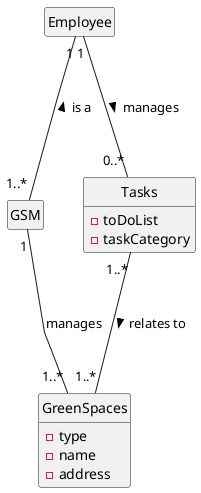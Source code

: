 @startuml

hide methods
hide circle
hide empty attributes
skinparam linetype polyline

class Employee {
}

class GSM {
}

class Tasks {
  - toDoList
  -taskCategory
}


class GreenSpaces {
  -type
  - name
  - address
}

GSM "1"---"1..*" GreenSpaces : manages
Employee "1"---"1..*" GSM : is a <
Tasks "1..*"---"1..*" GreenSpaces : relates to >
Employee "1"---"0..*" Tasks: manages > 
@enduml
